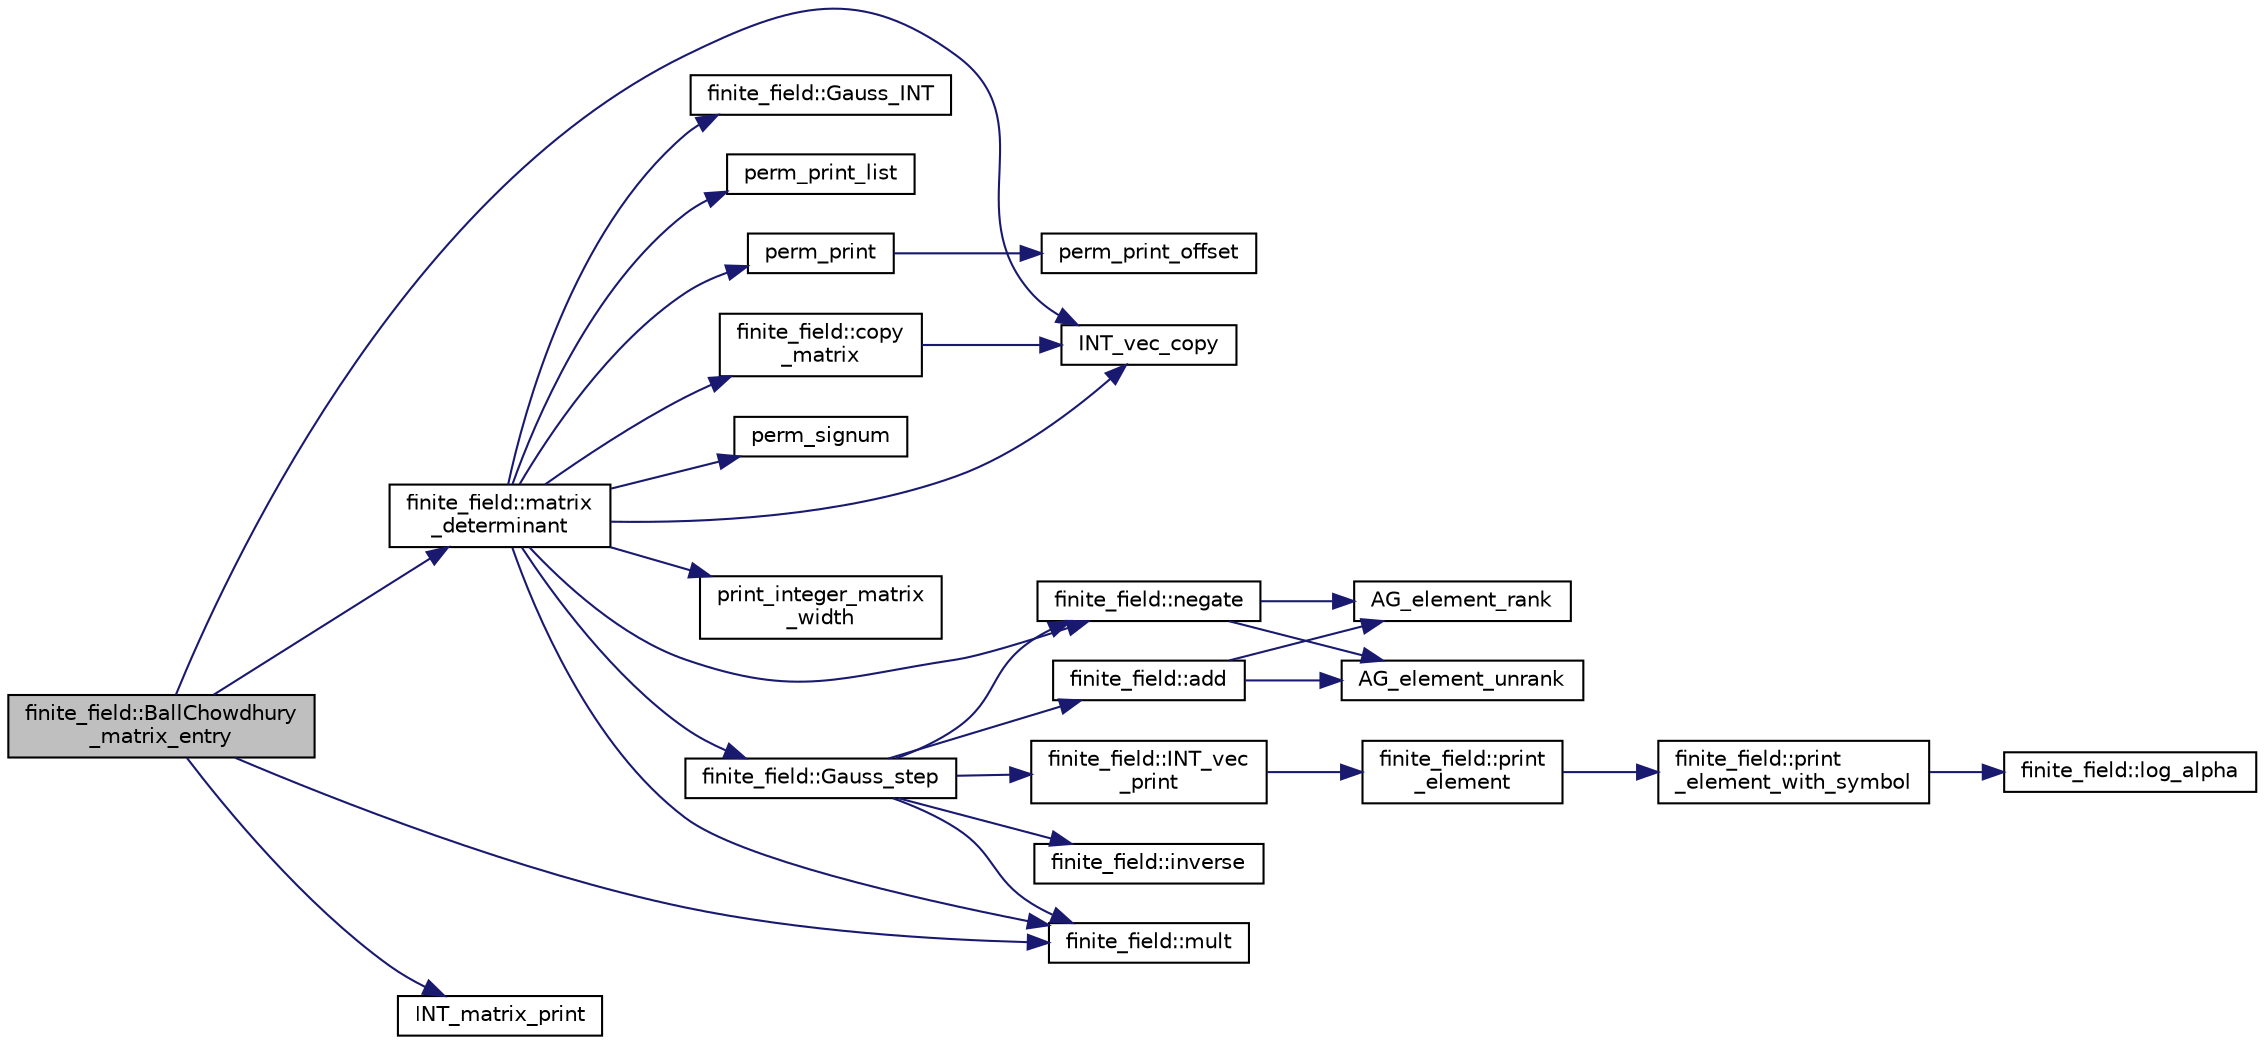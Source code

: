 digraph "finite_field::BallChowdhury_matrix_entry"
{
  edge [fontname="Helvetica",fontsize="10",labelfontname="Helvetica",labelfontsize="10"];
  node [fontname="Helvetica",fontsize="10",shape=record];
  rankdir="LR";
  Node1727 [label="finite_field::BallChowdhury\l_matrix_entry",height=0.2,width=0.4,color="black", fillcolor="grey75", style="filled", fontcolor="black"];
  Node1727 -> Node1728 [color="midnightblue",fontsize="10",style="solid",fontname="Helvetica"];
  Node1728 [label="INT_vec_copy",height=0.2,width=0.4,color="black", fillcolor="white", style="filled",URL="$df/dbf/sajeeb_8_c.html#ac2d875e27e009af6ec04d17254d11075"];
  Node1727 -> Node1729 [color="midnightblue",fontsize="10",style="solid",fontname="Helvetica"];
  Node1729 [label="INT_matrix_print",height=0.2,width=0.4,color="black", fillcolor="white", style="filled",URL="$d5/db4/io__and__os_8h.html#afd4180a24bef3a2b584668a4eaf607ff"];
  Node1727 -> Node1730 [color="midnightblue",fontsize="10",style="solid",fontname="Helvetica"];
  Node1730 [label="finite_field::matrix\l_determinant",height=0.2,width=0.4,color="black", fillcolor="white", style="filled",URL="$df/d5a/classfinite__field.html#abeeee303bfbc054f2dcac4981ecab9ce"];
  Node1730 -> Node1731 [color="midnightblue",fontsize="10",style="solid",fontname="Helvetica"];
  Node1731 [label="print_integer_matrix\l_width",height=0.2,width=0.4,color="black", fillcolor="white", style="filled",URL="$d5/db4/io__and__os_8h.html#aa78f3e73fc2179251bd15adbcc31573f"];
  Node1730 -> Node1728 [color="midnightblue",fontsize="10",style="solid",fontname="Helvetica"];
  Node1730 -> Node1732 [color="midnightblue",fontsize="10",style="solid",fontname="Helvetica"];
  Node1732 [label="finite_field::Gauss_step",height=0.2,width=0.4,color="black", fillcolor="white", style="filled",URL="$df/d5a/classfinite__field.html#a888228cd0bdf000bd4d44cf4d1ad62ce"];
  Node1732 -> Node1733 [color="midnightblue",fontsize="10",style="solid",fontname="Helvetica"];
  Node1733 [label="finite_field::INT_vec\l_print",height=0.2,width=0.4,color="black", fillcolor="white", style="filled",URL="$df/d5a/classfinite__field.html#a9c33a61dedc197e37b014b6f8dc07f06"];
  Node1733 -> Node1734 [color="midnightblue",fontsize="10",style="solid",fontname="Helvetica"];
  Node1734 [label="finite_field::print\l_element",height=0.2,width=0.4,color="black", fillcolor="white", style="filled",URL="$df/d5a/classfinite__field.html#ab7d1f59c043d7696b8b47c92d0fedad5"];
  Node1734 -> Node1735 [color="midnightblue",fontsize="10",style="solid",fontname="Helvetica"];
  Node1735 [label="finite_field::print\l_element_with_symbol",height=0.2,width=0.4,color="black", fillcolor="white", style="filled",URL="$df/d5a/classfinite__field.html#aa0180c961aa4a0a8934cb4dc82e38a4d"];
  Node1735 -> Node1736 [color="midnightblue",fontsize="10",style="solid",fontname="Helvetica"];
  Node1736 [label="finite_field::log_alpha",height=0.2,width=0.4,color="black", fillcolor="white", style="filled",URL="$df/d5a/classfinite__field.html#a446a83ae0d281ddf44215626f0097305"];
  Node1732 -> Node1737 [color="midnightblue",fontsize="10",style="solid",fontname="Helvetica"];
  Node1737 [label="finite_field::negate",height=0.2,width=0.4,color="black", fillcolor="white", style="filled",URL="$df/d5a/classfinite__field.html#aa9d798298f25d4a9262b5bc5f1733e31"];
  Node1737 -> Node1738 [color="midnightblue",fontsize="10",style="solid",fontname="Helvetica"];
  Node1738 [label="AG_element_unrank",height=0.2,width=0.4,color="black", fillcolor="white", style="filled",URL="$d4/d67/geometry_8h.html#a4a33b86c87b2879b97cfa1327abe2885"];
  Node1737 -> Node1739 [color="midnightblue",fontsize="10",style="solid",fontname="Helvetica"];
  Node1739 [label="AG_element_rank",height=0.2,width=0.4,color="black", fillcolor="white", style="filled",URL="$d4/d67/geometry_8h.html#ab2ac908d07dd8038fd996e26bdc75c17"];
  Node1732 -> Node1740 [color="midnightblue",fontsize="10",style="solid",fontname="Helvetica"];
  Node1740 [label="finite_field::mult",height=0.2,width=0.4,color="black", fillcolor="white", style="filled",URL="$df/d5a/classfinite__field.html#a24fb5917aa6d4d656fd855b7f44a13b0"];
  Node1732 -> Node1741 [color="midnightblue",fontsize="10",style="solid",fontname="Helvetica"];
  Node1741 [label="finite_field::inverse",height=0.2,width=0.4,color="black", fillcolor="white", style="filled",URL="$df/d5a/classfinite__field.html#a69f2a12c01e70b7ce2d115c5221c9cdd"];
  Node1732 -> Node1742 [color="midnightblue",fontsize="10",style="solid",fontname="Helvetica"];
  Node1742 [label="finite_field::add",height=0.2,width=0.4,color="black", fillcolor="white", style="filled",URL="$df/d5a/classfinite__field.html#a8f12328a27500f3c7be0c849ebbc9d14"];
  Node1742 -> Node1738 [color="midnightblue",fontsize="10",style="solid",fontname="Helvetica"];
  Node1742 -> Node1739 [color="midnightblue",fontsize="10",style="solid",fontname="Helvetica"];
  Node1730 -> Node1737 [color="midnightblue",fontsize="10",style="solid",fontname="Helvetica"];
  Node1730 -> Node1740 [color="midnightblue",fontsize="10",style="solid",fontname="Helvetica"];
  Node1730 -> Node1743 [color="midnightblue",fontsize="10",style="solid",fontname="Helvetica"];
  Node1743 [label="finite_field::copy\l_matrix",height=0.2,width=0.4,color="black", fillcolor="white", style="filled",URL="$df/d5a/classfinite__field.html#a2bfe6d4feabc4f27d253c7702ef9b8cb"];
  Node1743 -> Node1728 [color="midnightblue",fontsize="10",style="solid",fontname="Helvetica"];
  Node1730 -> Node1744 [color="midnightblue",fontsize="10",style="solid",fontname="Helvetica"];
  Node1744 [label="finite_field::Gauss_INT",height=0.2,width=0.4,color="black", fillcolor="white", style="filled",URL="$df/d5a/classfinite__field.html#adb676d2e80341b53751326e3a58beb11"];
  Node1730 -> Node1745 [color="midnightblue",fontsize="10",style="solid",fontname="Helvetica"];
  Node1745 [label="perm_print_list",height=0.2,width=0.4,color="black", fillcolor="white", style="filled",URL="$d2/d7c/combinatorics_8_c.html#a97254b51d3f118f7967df234114f2013"];
  Node1730 -> Node1746 [color="midnightblue",fontsize="10",style="solid",fontname="Helvetica"];
  Node1746 [label="perm_print",height=0.2,width=0.4,color="black", fillcolor="white", style="filled",URL="$d2/d7c/combinatorics_8_c.html#a2c7eee1361109e8c5b94921589815194"];
  Node1746 -> Node1747 [color="midnightblue",fontsize="10",style="solid",fontname="Helvetica"];
  Node1747 [label="perm_print_offset",height=0.2,width=0.4,color="black", fillcolor="white", style="filled",URL="$d2/d7c/combinatorics_8_c.html#ab87deef2ba9e4d2ce386a19eeaffecf3"];
  Node1730 -> Node1748 [color="midnightblue",fontsize="10",style="solid",fontname="Helvetica"];
  Node1748 [label="perm_signum",height=0.2,width=0.4,color="black", fillcolor="white", style="filled",URL="$d2/d7c/combinatorics_8_c.html#aba59241974eef0c0a89e0a408327c3a9"];
  Node1727 -> Node1740 [color="midnightblue",fontsize="10",style="solid",fontname="Helvetica"];
}
